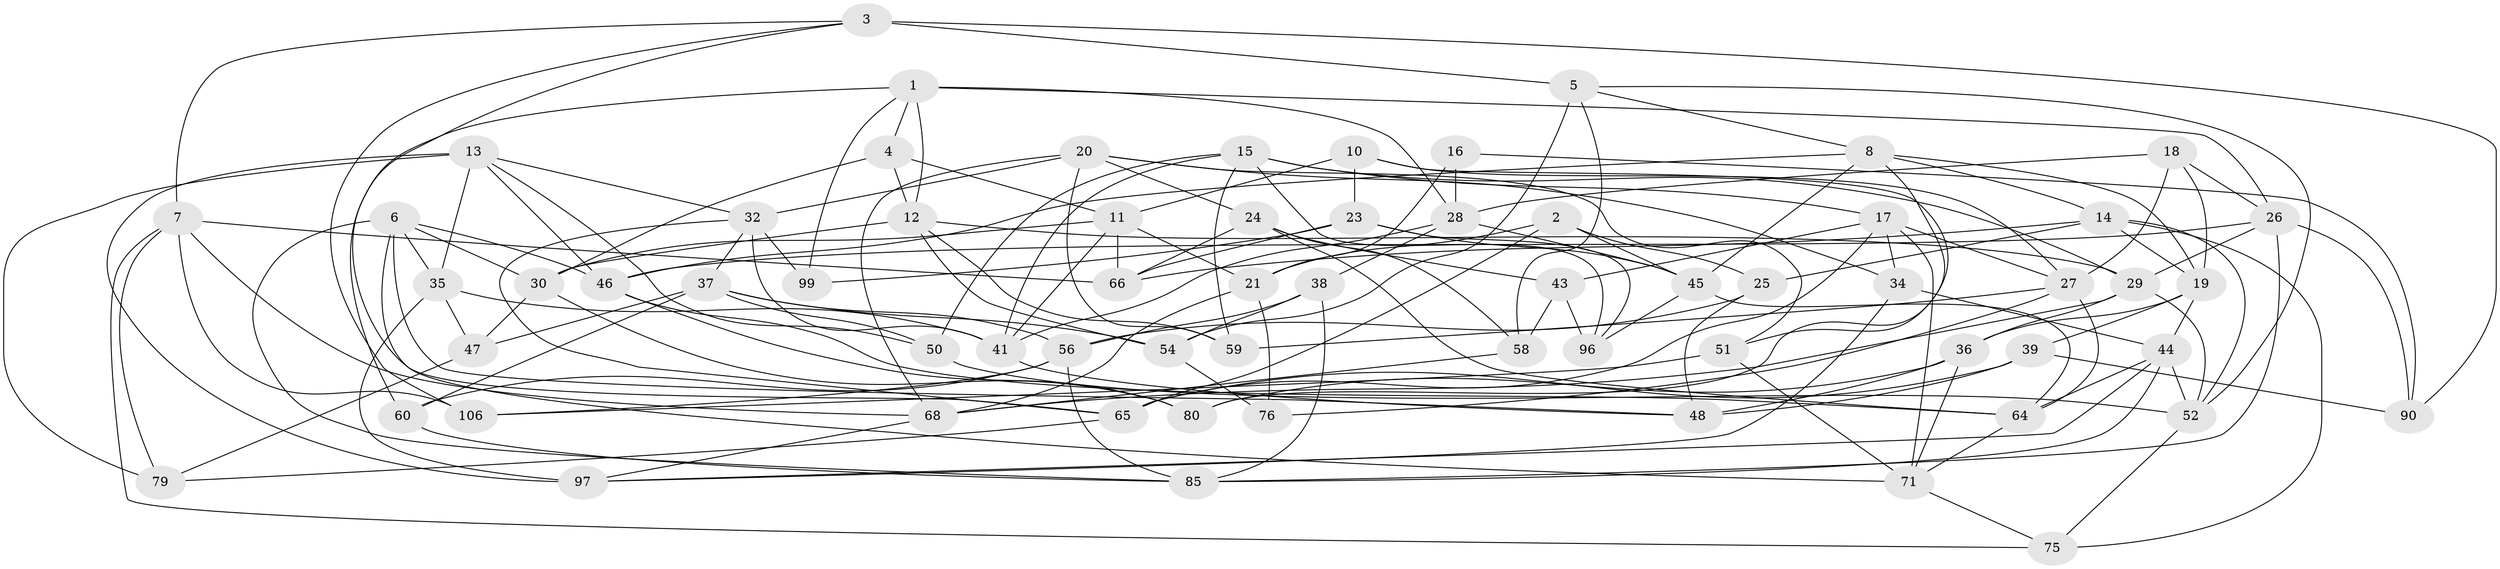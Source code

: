 // original degree distribution, {4: 1.0}
// Generated by graph-tools (version 1.1) at 2025/42/03/06/25 10:42:20]
// undirected, 65 vertices, 164 edges
graph export_dot {
graph [start="1"]
  node [color=gray90,style=filled];
  1 [super="+9"];
  2;
  3 [super="+78"];
  4;
  5 [super="+57"];
  6 [super="+69"];
  7 [super="+104"];
  8 [super="+22"];
  10;
  11 [super="+83"];
  12 [super="+92"];
  13 [super="+103"];
  14 [super="+81"];
  15 [super="+49"];
  16;
  17 [super="+31"];
  18;
  19 [super="+42"];
  20 [super="+93"];
  21 [super="+82"];
  23 [super="+33"];
  24 [super="+62"];
  25;
  26 [super="+40"];
  27 [super="+53"];
  28 [super="+98"];
  29 [super="+100"];
  30 [super="+86"];
  32 [super="+72"];
  34;
  35 [super="+63"];
  36 [super="+67"];
  37 [super="+91"];
  38;
  39;
  41 [super="+88"];
  43;
  44 [super="+70"];
  45 [super="+95"];
  46 [super="+84"];
  47;
  48 [super="+74"];
  50;
  51;
  52 [super="+55"];
  54 [super="+61"];
  56 [super="+87"];
  58;
  59;
  60;
  64 [super="+77"];
  65 [super="+73"];
  66 [super="+101"];
  68 [super="+89"];
  71 [super="+94"];
  75;
  76;
  79;
  80;
  85 [super="+102"];
  90;
  96;
  97 [super="+105"];
  99;
  106;
  1 -- 99;
  1 -- 4;
  1 -- 28;
  1 -- 26;
  1 -- 60;
  1 -- 12;
  2 -- 65;
  2 -- 25;
  2 -- 45;
  2 -- 21;
  3 -- 106;
  3 -- 5 [weight=2];
  3 -- 65;
  3 -- 90;
  3 -- 7;
  4 -- 12;
  4 -- 30;
  4 -- 11;
  5 -- 52;
  5 -- 54;
  5 -- 58;
  5 -- 8;
  6 -- 48;
  6 -- 71;
  6 -- 46;
  6 -- 35;
  6 -- 85;
  6 -- 30;
  7 -- 106;
  7 -- 68;
  7 -- 75;
  7 -- 66;
  7 -- 79;
  8 -- 51;
  8 -- 14;
  8 -- 45;
  8 -- 46;
  8 -- 19;
  10 -- 80;
  10 -- 27;
  10 -- 23;
  10 -- 11;
  11 -- 41;
  11 -- 66;
  11 -- 30;
  11 -- 21;
  12 -- 54;
  12 -- 59;
  12 -- 30;
  12 -- 29;
  13 -- 50;
  13 -- 79;
  13 -- 46;
  13 -- 32;
  13 -- 97;
  13 -- 35;
  14 -- 19;
  14 -- 25;
  14 -- 66;
  14 -- 75;
  14 -- 52;
  15 -- 59;
  15 -- 96;
  15 -- 17;
  15 -- 50;
  15 -- 41;
  15 -- 29;
  16 -- 21 [weight=2];
  16 -- 90;
  16 -- 28;
  17 -- 43;
  17 -- 34;
  17 -- 65;
  17 -- 27;
  17 -- 71;
  18 -- 27;
  18 -- 19;
  18 -- 28;
  18 -- 26;
  19 -- 39;
  19 -- 36;
  19 -- 44;
  20 -- 68;
  20 -- 34;
  20 -- 51;
  20 -- 59;
  20 -- 24;
  20 -- 32;
  21 -- 76;
  21 -- 68;
  23 -- 99 [weight=2];
  23 -- 66;
  23 -- 96;
  23 -- 45;
  24 -- 58;
  24 -- 66 [weight=2];
  24 -- 43;
  24 -- 64;
  25 -- 56;
  25 -- 48;
  26 -- 29;
  26 -- 46;
  26 -- 85;
  26 -- 90;
  27 -- 59;
  27 -- 76;
  27 -- 64;
  28 -- 38;
  28 -- 45;
  28 -- 41;
  29 -- 68;
  29 -- 36;
  29 -- 52;
  30 -- 80;
  30 -- 47;
  32 -- 65;
  32 -- 41;
  32 -- 99;
  32 -- 37;
  34 -- 44;
  34 -- 97;
  35 -- 97 [weight=2];
  35 -- 41;
  35 -- 47;
  36 -- 71;
  36 -- 80;
  36 -- 48 [weight=2];
  37 -- 47;
  37 -- 60;
  37 -- 50;
  37 -- 56;
  37 -- 54;
  38 -- 85;
  38 -- 54;
  38 -- 56;
  39 -- 90;
  39 -- 65;
  39 -- 48;
  41 -- 48;
  43 -- 96;
  43 -- 58;
  44 -- 64;
  44 -- 85;
  44 -- 52;
  44 -- 97;
  45 -- 96;
  45 -- 64;
  46 -- 64;
  46 -- 80;
  47 -- 79;
  50 -- 52;
  51 -- 106;
  51 -- 71;
  52 -- 75;
  54 -- 76 [weight=2];
  56 -- 106;
  56 -- 60;
  56 -- 85;
  58 -- 68;
  60 -- 85;
  64 -- 71;
  65 -- 79;
  68 -- 97;
  71 -- 75;
}
